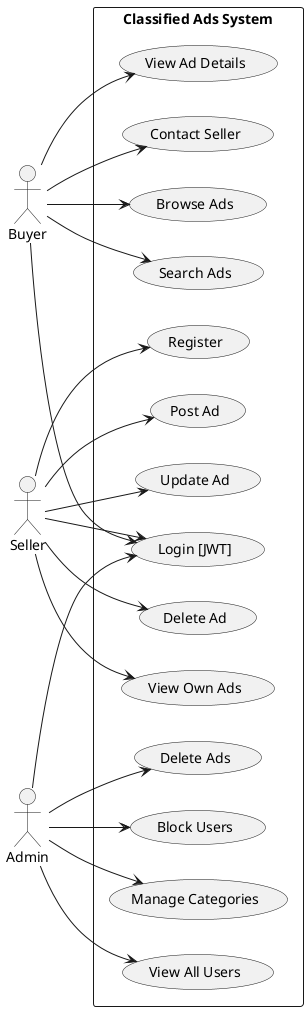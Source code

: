 @startuml
left to right direction
actor Buyer
actor Seller
actor Admin

rectangle "Classified Ads System" {
    Seller --> (Register)
    Seller --> (Login [JWT])
    Buyer --> (Login [JWT])

    Buyer --> (Browse Ads)
    Buyer --> (Search Ads)
    Buyer --> (View Ad Details)
    Buyer --> (Contact Seller)

    Seller --> (Post Ad)
    Seller --> (Update Ad)
    Seller --> (Delete Ad)
    Seller --> (View Own Ads)

    Admin --> (Login [JWT])
    Admin --> (Manage Categories)
    Admin --> (View All Users)
    Admin --> (Delete Ads)
    Admin --> (Block Users)
}
@enduml
